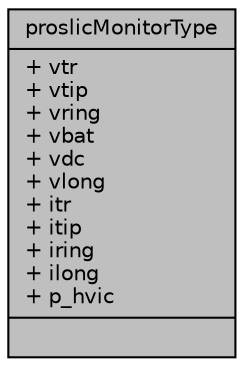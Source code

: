 digraph "proslicMonitorType"
{
  edge [fontname="Helvetica",fontsize="10",labelfontname="Helvetica",labelfontsize="10"];
  node [fontname="Helvetica",fontsize="10",shape=record];
  Node1 [label="{proslicMonitorType\n|+ vtr\l+ vtip\l+ vring\l+ vbat\l+ vdc\l+ vlong\l+ itr\l+ itip\l+ iring\l+ ilong\l+ p_hvic\l|}",height=0.2,width=0.4,color="black", fillcolor="grey75", style="filled", fontcolor="black"];
}
